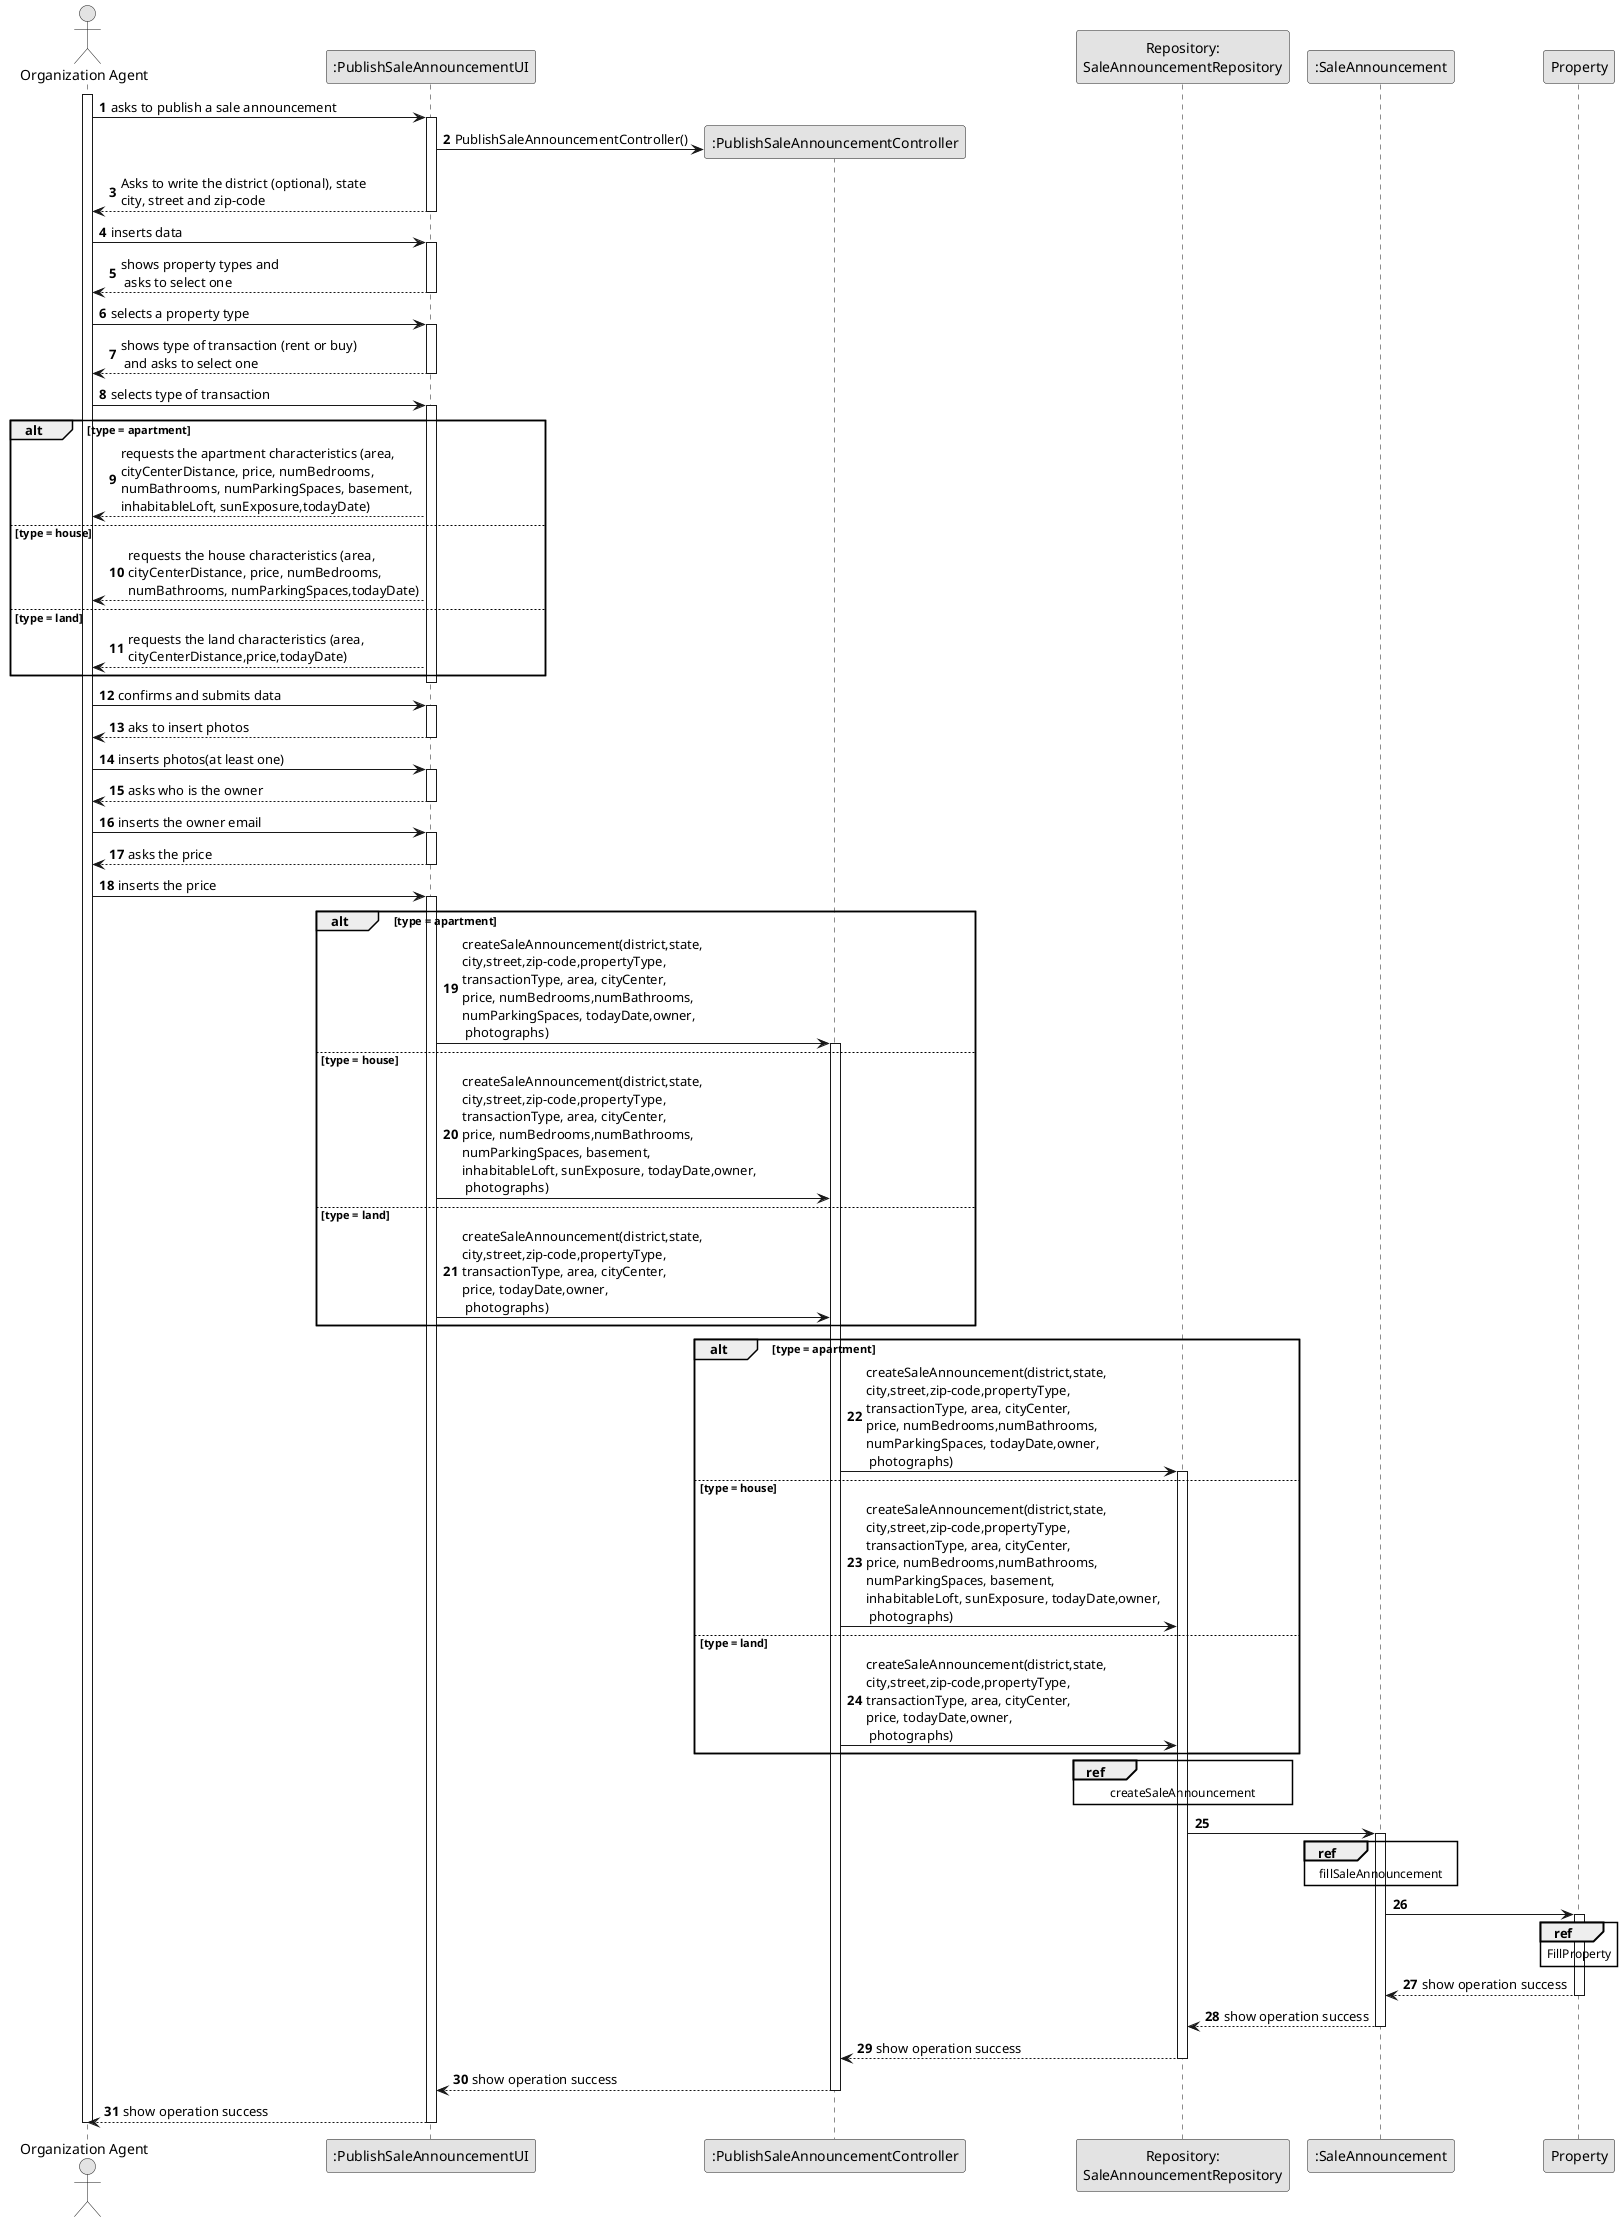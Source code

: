 @startuml
skinparam monochrome true
skinparam packageStyle rectangle
skinparam shadowing false

autonumber

'hide footbox
actor "Organization Agent" as ADM
participant ":PublishSaleAnnouncementUI" as UI
participant ":PublishSaleAnnouncementController" as CTRL
participant "Repository:\nSaleAnnouncementRepository" as SaleRep
participant ":SaleAnnouncement" as Sale



activate ADM

        ADM -> UI : asks to publish a sale announcement

        activate UI
        UI -> CTRL** : PublishSaleAnnouncementController()



            UI --> ADM : Asks to write the district (optional), state\ncity, street and zip-code
        deactivate UI

    ADM -> UI : inserts data
        activate UI



            UI --> ADM : shows property types and\n asks to select one
        deactivate UI

    ADM -> UI : selects a property type
    activate UI


        UI --> ADM : shows type of transaction (rent or buy)\n and asks to select one
    deactivate UI

    ADM -> UI : selects type of transaction
    activate UI


            alt type = apartment

                UI --> ADM : requests the apartment characteristics (area,\ncityCenterDistance, price, numBedrooms,\nnumBathrooms, numParkingSpaces, basement,\ninhabitableLoft, sunExposure,todayDate)

            else type = house
                UI --> ADM : requests the house characteristics (area,\ncityCenterDistance, price, numBedrooms,\nnumBathrooms, numParkingSpaces,todayDate)

            else type = land

                UI --> ADM : requests the land characteristics (area,\ncityCenterDistance,price,todayDate)


            end alt
                deactivate UI


    ADM -> UI : confirms and submits data
    activate UI

    UI --> ADM : aks to insert photos

    deactivate UI

    ADM -> UI : inserts photos(at least one)

    activate UI

    UI --> ADM : asks who is the owner

    deactivate UI

    ADM -> UI : inserts the owner email

    activate UI
    UI --> ADM : asks the price
    deactivate

    ADM -> UI : inserts the price
    activate UI





        alt type = apartment
        UI -> CTRL : createSaleAnnouncement(district,state,\ncity,street,zip-code,propertyType,\ntransactionType, area, cityCenter, \nprice, numBedrooms,numBathrooms,\nnumParkingSpaces, todayDate,owner,\n photographs)
        activate CTRL
        else type = house
        UI -> CTRL : createSaleAnnouncement(district,state,\ncity,street,zip-code,propertyType,\ntransactionType, area, cityCenter, \nprice, numBedrooms,numBathrooms,\nnumParkingSpaces, basement,\ninhabitableLoft, sunExposure, todayDate,owner,\n photographs)
        else type = land
        UI -> CTRL : createSaleAnnouncement(district,state,\ncity,street,zip-code,propertyType,\ntransactionType, area, cityCenter, \nprice, todayDate,owner,\n photographs)
        end alt


        alt type = apartment
                CTRL -> SaleRep : createSaleAnnouncement(district,state,\ncity,street,zip-code,propertyType,\ntransactionType, area, cityCenter, \nprice, numBedrooms,numBathrooms,\nnumParkingSpaces, todayDate,owner,\n photographs)
                activate SaleRep
                else type = house
                CTRL -> SaleRep : createSaleAnnouncement(district,state,\ncity,street,zip-code,propertyType,\ntransactionType, area, cityCenter, \nprice, numBedrooms,numBathrooms,\nnumParkingSpaces, basement,\ninhabitableLoft, sunExposure, todayDate,owner,\n photographs)
                else type = land
                CTRL -> SaleRep : createSaleAnnouncement(district,state,\ncity,street,zip-code,propertyType,\ntransactionType, area, cityCenter, \nprice, todayDate,owner,\n photographs)
                end alt



            ref over SaleRep
            createSaleAnnouncement
            end ref
            SaleRep->Sale
            activate Sale

            ref over Sale
            fillSaleAnnouncement
            end ref
            Sale -> Property
            activate Property


            ref over Property
            FillProperty
            end ref



        Property --> Sale : show operation success
        deactivate

        Sale --> SaleRep : show operation success
        deactivate

        SaleRep --> CTRL : show operation success
        deactivate


        CTRL --> UI: show operation success
        deactivate CTRL
        UI --> ADM: show operation success
    deactivate UI

deactivate ADM

@enduml